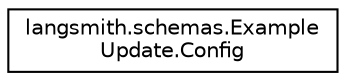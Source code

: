 digraph "Graphical Class Hierarchy"
{
 // LATEX_PDF_SIZE
  edge [fontname="Helvetica",fontsize="10",labelfontname="Helvetica",labelfontsize="10"];
  node [fontname="Helvetica",fontsize="10",shape=record];
  rankdir="LR";
  Node0 [label="langsmith.schemas.Example\lUpdate.Config",height=0.2,width=0.4,color="black", fillcolor="white", style="filled",URL="$classlangsmith_1_1schemas_1_1ExampleUpdate_1_1Config.html",tooltip=" "];
}
